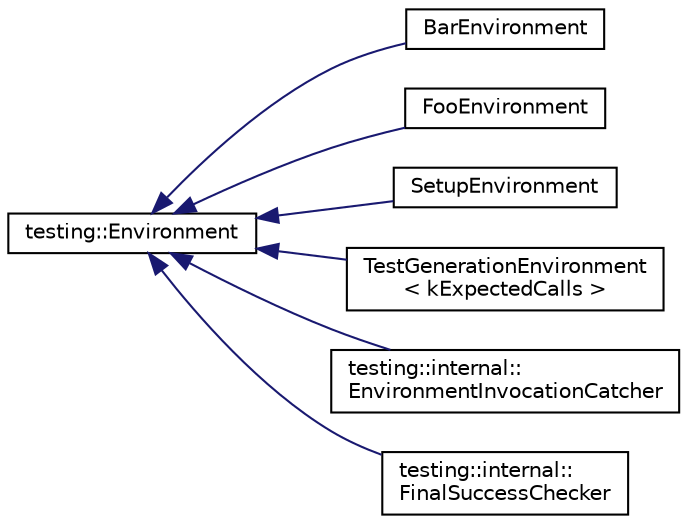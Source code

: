 digraph "Иерархия классов. Графический вид."
{
 // LATEX_PDF_SIZE
  edge [fontname="Helvetica",fontsize="10",labelfontname="Helvetica",labelfontsize="10"];
  node [fontname="Helvetica",fontsize="10",shape=record];
  rankdir="LR";
  Node0 [label="testing::Environment",height=0.2,width=0.4,color="black", fillcolor="white", style="filled",URL="$classtesting_1_1Environment.html",tooltip=" "];
  Node0 -> Node1 [dir="back",color="midnightblue",fontsize="10",style="solid",fontname="Helvetica"];
  Node1 [label="BarEnvironment",height=0.2,width=0.4,color="black", fillcolor="white", style="filled",URL="$classBarEnvironment.html",tooltip=" "];
  Node0 -> Node2 [dir="back",color="midnightblue",fontsize="10",style="solid",fontname="Helvetica"];
  Node2 [label="FooEnvironment",height=0.2,width=0.4,color="black", fillcolor="white", style="filled",URL="$classFooEnvironment.html",tooltip=" "];
  Node0 -> Node3 [dir="back",color="midnightblue",fontsize="10",style="solid",fontname="Helvetica"];
  Node3 [label="SetupEnvironment",height=0.2,width=0.4,color="black", fillcolor="white", style="filled",URL="$classSetupEnvironment.html",tooltip=" "];
  Node0 -> Node4 [dir="back",color="midnightblue",fontsize="10",style="solid",fontname="Helvetica"];
  Node4 [label="TestGenerationEnvironment\l\< kExpectedCalls \>",height=0.2,width=0.4,color="black", fillcolor="white", style="filled",URL="$classTestGenerationEnvironment.html",tooltip=" "];
  Node0 -> Node5 [dir="back",color="midnightblue",fontsize="10",style="solid",fontname="Helvetica"];
  Node5 [label="testing::internal::\lEnvironmentInvocationCatcher",height=0.2,width=0.4,color="black", fillcolor="white", style="filled",URL="$classtesting_1_1internal_1_1EnvironmentInvocationCatcher.html",tooltip=" "];
  Node0 -> Node6 [dir="back",color="midnightblue",fontsize="10",style="solid",fontname="Helvetica"];
  Node6 [label="testing::internal::\lFinalSuccessChecker",height=0.2,width=0.4,color="black", fillcolor="white", style="filled",URL="$classtesting_1_1internal_1_1FinalSuccessChecker.html",tooltip=" "];
}
